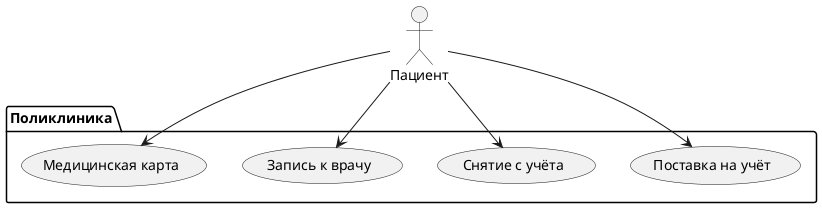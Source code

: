 @startuml Practice_№1_BISO-02-21_Paromov_Y.A.
:Пациент: as a
package Поликлиника {
usecase "Поставка на учёт" as UC1
usecase "Снятие с учёта" as UC2
usecase "Запись к врачу" as UC3
usecase "Медицинская карта" as UC4
}
a --> UC1
a --> UC2
a --> UC3
a --> UC4
@enduml